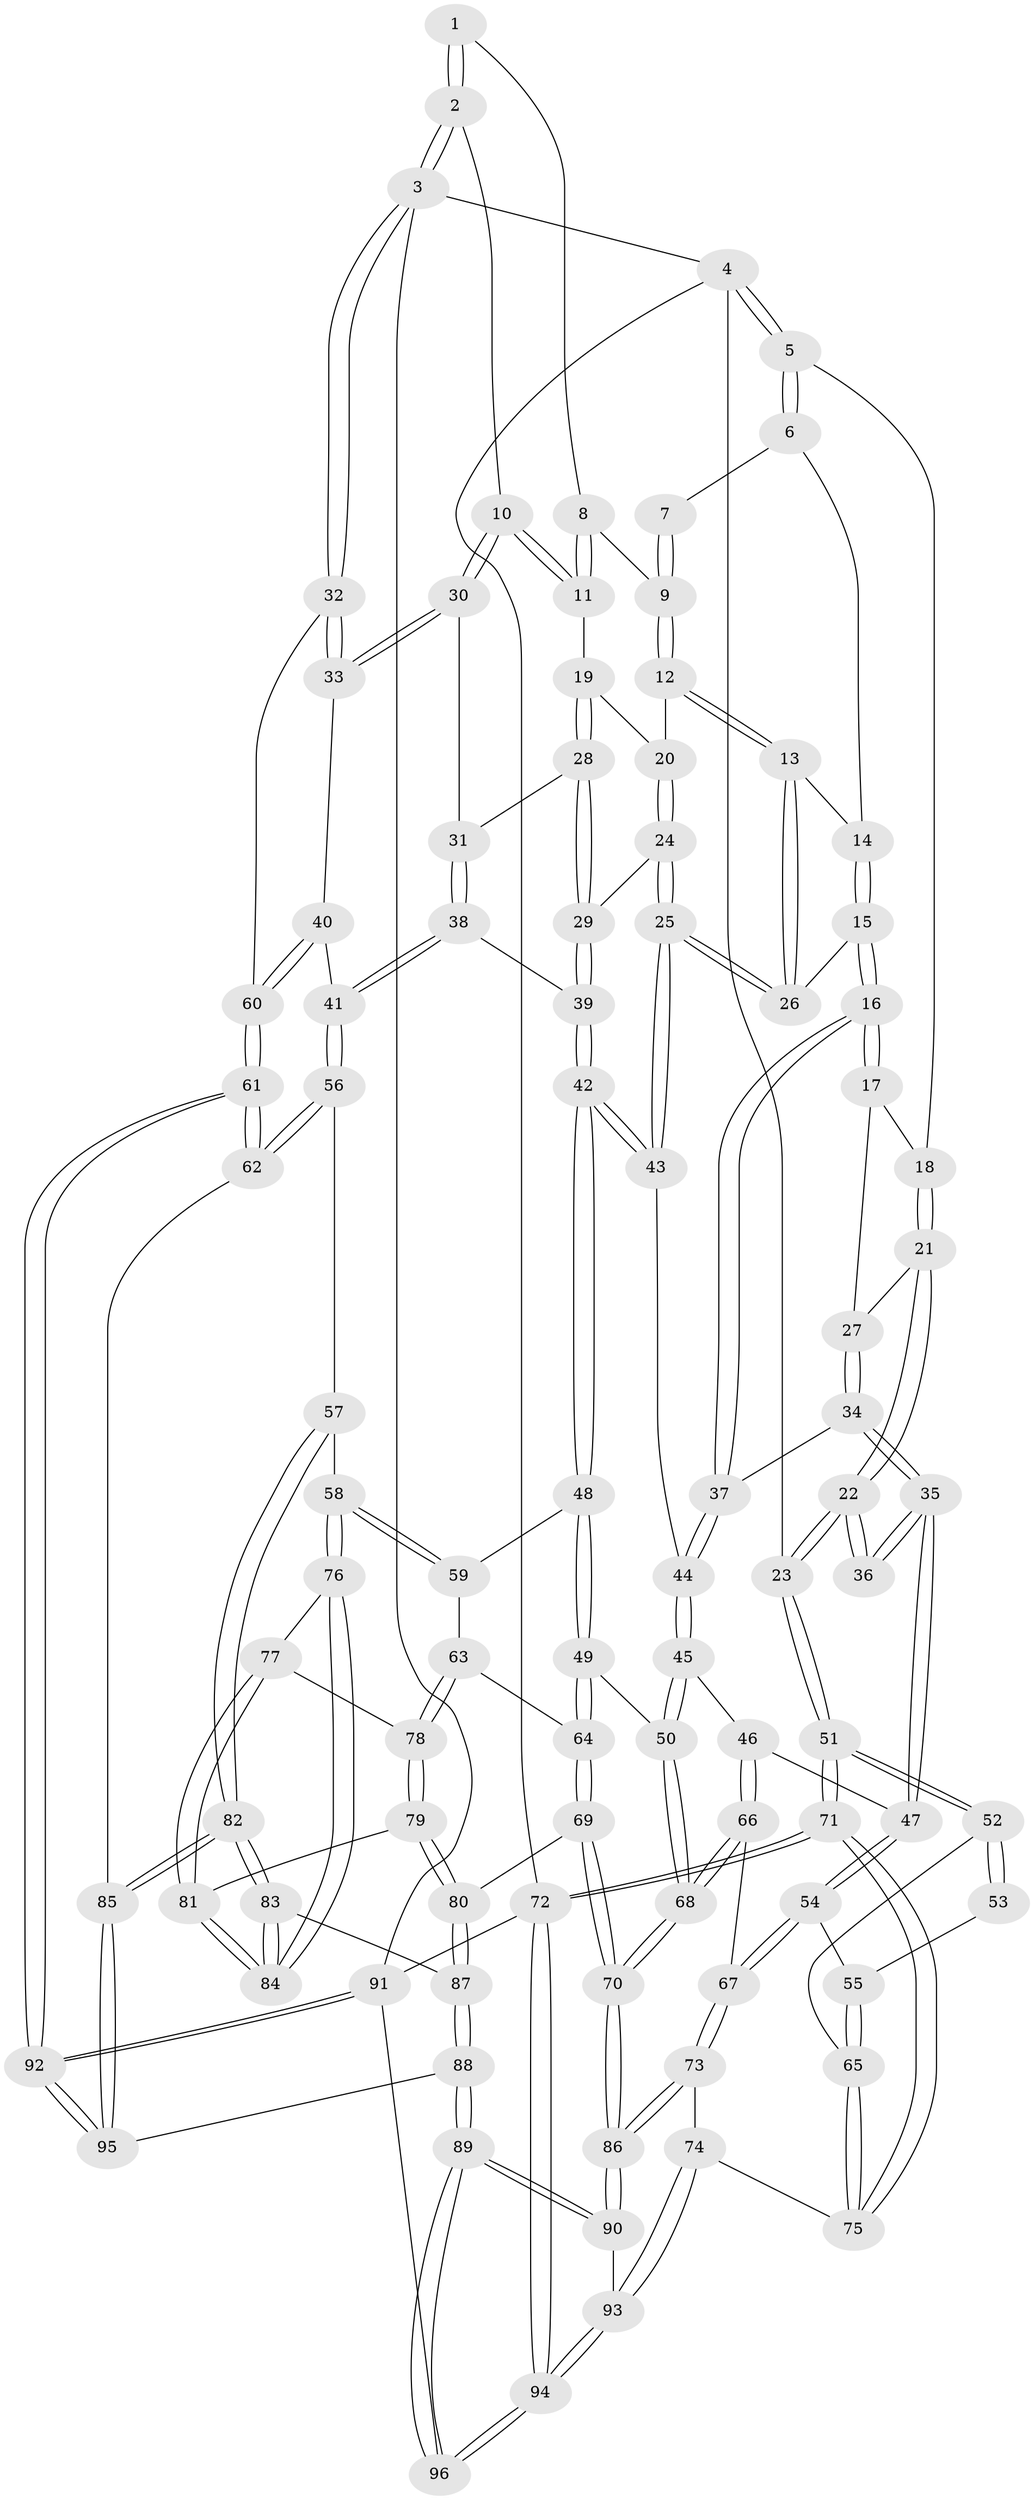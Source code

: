 // coarse degree distribution, {2: 0.10144927536231885, 3: 0.7391304347826086, 4: 0.07246376811594203, 5: 0.043478260869565216, 6: 0.043478260869565216}
// Generated by graph-tools (version 1.1) at 2025/54/03/04/25 22:54:47]
// undirected, 96 vertices, 237 edges
graph export_dot {
  node [color=gray90,style=filled];
  1 [pos="+0.7262013325059234+0"];
  2 [pos="+0.9791403283963394+0"];
  3 [pos="+1+0"];
  4 [pos="+0+0"];
  5 [pos="+0.037857397386584245+0"];
  6 [pos="+0.21622405994451857+0"];
  7 [pos="+0.3143321678437746+0"];
  8 [pos="+0.6774404013764423+0"];
  9 [pos="+0.505123593674912+0.08844710794540568"];
  10 [pos="+0.8789345571655611+0.11396728095259202"];
  11 [pos="+0.6811637367711223+0.10807998819298202"];
  12 [pos="+0.5045595749145416+0.10003946037236147"];
  13 [pos="+0.4706629645352639+0.12932534878723378"];
  14 [pos="+0.3368995041664623+0.03997974928667063"];
  15 [pos="+0.33859637946148546+0.21715380240876112"];
  16 [pos="+0.3004636279292864+0.23025452947239397"];
  17 [pos="+0.22620270441104923+0.13898268307464745"];
  18 [pos="+0.09601116482874812+0"];
  19 [pos="+0.6774279961643536+0.11531111467074903"];
  20 [pos="+0.5807189522877342+0.13566430901666937"];
  21 [pos="+0.11814279958682104+0.19684766485141958"];
  22 [pos="+0.008304699289111104+0.29577852628513973"];
  23 [pos="+0+0.30196201204455403"];
  24 [pos="+0.570939907794207+0.2417378753967006"];
  25 [pos="+0.4548666356654446+0.2663623048655668"];
  26 [pos="+0.42112147228276975+0.22604584402625194"];
  27 [pos="+0.1483490277516667+0.21278599851156346"];
  28 [pos="+0.6926773071972474+0.1774128276088461"];
  29 [pos="+0.5928878951477414+0.253201794852711"];
  30 [pos="+0.8863932570479841+0.1470188821598704"];
  31 [pos="+0.716100557566732+0.20755757135713845"];
  32 [pos="+1+0.2447418466552544"];
  33 [pos="+0.897021093167947+0.1679321497162539"];
  34 [pos="+0.23544017529927494+0.30532390256552105"];
  35 [pos="+0.20110995725759798+0.3619113684855524"];
  36 [pos="+0.1931625929758325+0.3636382657776502"];
  37 [pos="+0.25373866713120957+0.29065989568099393"];
  38 [pos="+0.7545675611501504+0.3666580635473319"];
  39 [pos="+0.6753137751583964+0.38280856549852454"];
  40 [pos="+0.8383822278302213+0.36613154051656954"];
  41 [pos="+0.7803183182448652+0.37312713027046884"];
  42 [pos="+0.585235427627218+0.44771757908249726"];
  43 [pos="+0.45949182954571266+0.30466942531229"];
  44 [pos="+0.3926134040507763+0.38233454283269297"];
  45 [pos="+0.3654845190469301+0.4943237022052266"];
  46 [pos="+0.35300677163400224+0.49548450354592544"];
  47 [pos="+0.27596737957411427+0.4594011865394973"];
  48 [pos="+0.5830471338736654+0.4527781962949029"];
  49 [pos="+0.40356728696201216+0.5029869926856532"];
  50 [pos="+0.37939742380402786+0.500397525001128"];
  51 [pos="+0+0.447352349470093"];
  52 [pos="+0.01749096011254377+0.5189206393113633"];
  53 [pos="+0.19307242071628206+0.3637534685364851"];
  54 [pos="+0.17909593738874385+0.5623666834417388"];
  55 [pos="+0.14024762456312892+0.5470067840727301"];
  56 [pos="+0.7620750695749668+0.5923832405122308"];
  57 [pos="+0.741486472324574+0.5959635780791113"];
  58 [pos="+0.6863991052345443+0.5957382972636461"];
  59 [pos="+0.5885692161709299+0.4781364466573655"];
  60 [pos="+1+0.5317307274586529"];
  61 [pos="+1+0.6344288710675425"];
  62 [pos="+0.8560396974424406+0.6447170522603786"];
  63 [pos="+0.5447137955156226+0.596914765947747"];
  64 [pos="+0.47626759600192786+0.6112010637075327"];
  65 [pos="+0.04978571231108713+0.545381129052063"];
  66 [pos="+0.27857344938765705+0.6285144348899762"];
  67 [pos="+0.2198699694073435+0.6450396445780189"];
  68 [pos="+0.4019635178659216+0.7195638016323128"];
  69 [pos="+0.43063887973854564+0.7135654854397261"];
  70 [pos="+0.40608928512996023+0.7254290054121576"];
  71 [pos="+0+0.841957535939817"];
  72 [pos="+0+1"];
  73 [pos="+0.17432818302895003+0.7233553205490919"];
  74 [pos="+0.13352648704123826+0.7389978581293473"];
  75 [pos="+0.08777822288769155+0.7225291837404094"];
  76 [pos="+0.6683672408273985+0.6233435393568713"];
  77 [pos="+0.6456602391340842+0.6298862743659247"];
  78 [pos="+0.5505594043216305+0.6101237643387285"];
  79 [pos="+0.5595046453973325+0.6800636809094488"];
  80 [pos="+0.5213084888701768+0.7143689642722748"];
  81 [pos="+0.5720320256358224+0.6815359650283617"];
  82 [pos="+0.7025221782108934+0.7861674385875077"];
  83 [pos="+0.6788506988690255+0.7679066082258628"];
  84 [pos="+0.6654165433802781+0.7391401563953621"];
  85 [pos="+0.7164321547711423+0.8002028411988273"];
  86 [pos="+0.36799714724923777+0.8354742390602611"];
  87 [pos="+0.5631643283333434+0.7800181308029027"];
  88 [pos="+0.4492602244050966+1"];
  89 [pos="+0.4463923632845805+1"];
  90 [pos="+0.38477496260696403+0.9314848188830099"];
  91 [pos="+1+1"];
  92 [pos="+1+1"];
  93 [pos="+0.13563465183970574+0.8991226750121988"];
  94 [pos="+0+1"];
  95 [pos="+0.7309461677503029+0.8600249285256102"];
  96 [pos="+0.44346982971107063+1"];
  1 -- 2;
  1 -- 2;
  1 -- 8;
  2 -- 3;
  2 -- 3;
  2 -- 10;
  3 -- 4;
  3 -- 32;
  3 -- 32;
  3 -- 91;
  4 -- 5;
  4 -- 5;
  4 -- 23;
  4 -- 72;
  5 -- 6;
  5 -- 6;
  5 -- 18;
  6 -- 7;
  6 -- 14;
  7 -- 9;
  7 -- 9;
  8 -- 9;
  8 -- 11;
  8 -- 11;
  9 -- 12;
  9 -- 12;
  10 -- 11;
  10 -- 11;
  10 -- 30;
  10 -- 30;
  11 -- 19;
  12 -- 13;
  12 -- 13;
  12 -- 20;
  13 -- 14;
  13 -- 26;
  13 -- 26;
  14 -- 15;
  14 -- 15;
  15 -- 16;
  15 -- 16;
  15 -- 26;
  16 -- 17;
  16 -- 17;
  16 -- 37;
  16 -- 37;
  17 -- 18;
  17 -- 27;
  18 -- 21;
  18 -- 21;
  19 -- 20;
  19 -- 28;
  19 -- 28;
  20 -- 24;
  20 -- 24;
  21 -- 22;
  21 -- 22;
  21 -- 27;
  22 -- 23;
  22 -- 23;
  22 -- 36;
  22 -- 36;
  23 -- 51;
  23 -- 51;
  24 -- 25;
  24 -- 25;
  24 -- 29;
  25 -- 26;
  25 -- 26;
  25 -- 43;
  25 -- 43;
  27 -- 34;
  27 -- 34;
  28 -- 29;
  28 -- 29;
  28 -- 31;
  29 -- 39;
  29 -- 39;
  30 -- 31;
  30 -- 33;
  30 -- 33;
  31 -- 38;
  31 -- 38;
  32 -- 33;
  32 -- 33;
  32 -- 60;
  33 -- 40;
  34 -- 35;
  34 -- 35;
  34 -- 37;
  35 -- 36;
  35 -- 36;
  35 -- 47;
  35 -- 47;
  37 -- 44;
  37 -- 44;
  38 -- 39;
  38 -- 41;
  38 -- 41;
  39 -- 42;
  39 -- 42;
  40 -- 41;
  40 -- 60;
  40 -- 60;
  41 -- 56;
  41 -- 56;
  42 -- 43;
  42 -- 43;
  42 -- 48;
  42 -- 48;
  43 -- 44;
  44 -- 45;
  44 -- 45;
  45 -- 46;
  45 -- 50;
  45 -- 50;
  46 -- 47;
  46 -- 66;
  46 -- 66;
  47 -- 54;
  47 -- 54;
  48 -- 49;
  48 -- 49;
  48 -- 59;
  49 -- 50;
  49 -- 64;
  49 -- 64;
  50 -- 68;
  50 -- 68;
  51 -- 52;
  51 -- 52;
  51 -- 71;
  51 -- 71;
  52 -- 53;
  52 -- 53;
  52 -- 65;
  53 -- 55;
  54 -- 55;
  54 -- 67;
  54 -- 67;
  55 -- 65;
  55 -- 65;
  56 -- 57;
  56 -- 62;
  56 -- 62;
  57 -- 58;
  57 -- 82;
  57 -- 82;
  58 -- 59;
  58 -- 59;
  58 -- 76;
  58 -- 76;
  59 -- 63;
  60 -- 61;
  60 -- 61;
  61 -- 62;
  61 -- 62;
  61 -- 92;
  61 -- 92;
  62 -- 85;
  63 -- 64;
  63 -- 78;
  63 -- 78;
  64 -- 69;
  64 -- 69;
  65 -- 75;
  65 -- 75;
  66 -- 67;
  66 -- 68;
  66 -- 68;
  67 -- 73;
  67 -- 73;
  68 -- 70;
  68 -- 70;
  69 -- 70;
  69 -- 70;
  69 -- 80;
  70 -- 86;
  70 -- 86;
  71 -- 72;
  71 -- 72;
  71 -- 75;
  71 -- 75;
  72 -- 94;
  72 -- 94;
  72 -- 91;
  73 -- 74;
  73 -- 86;
  73 -- 86;
  74 -- 75;
  74 -- 93;
  74 -- 93;
  76 -- 77;
  76 -- 84;
  76 -- 84;
  77 -- 78;
  77 -- 81;
  77 -- 81;
  78 -- 79;
  78 -- 79;
  79 -- 80;
  79 -- 80;
  79 -- 81;
  80 -- 87;
  80 -- 87;
  81 -- 84;
  81 -- 84;
  82 -- 83;
  82 -- 83;
  82 -- 85;
  82 -- 85;
  83 -- 84;
  83 -- 84;
  83 -- 87;
  85 -- 95;
  85 -- 95;
  86 -- 90;
  86 -- 90;
  87 -- 88;
  87 -- 88;
  88 -- 89;
  88 -- 89;
  88 -- 95;
  89 -- 90;
  89 -- 90;
  89 -- 96;
  89 -- 96;
  90 -- 93;
  91 -- 92;
  91 -- 92;
  91 -- 96;
  92 -- 95;
  92 -- 95;
  93 -- 94;
  93 -- 94;
  94 -- 96;
  94 -- 96;
}
